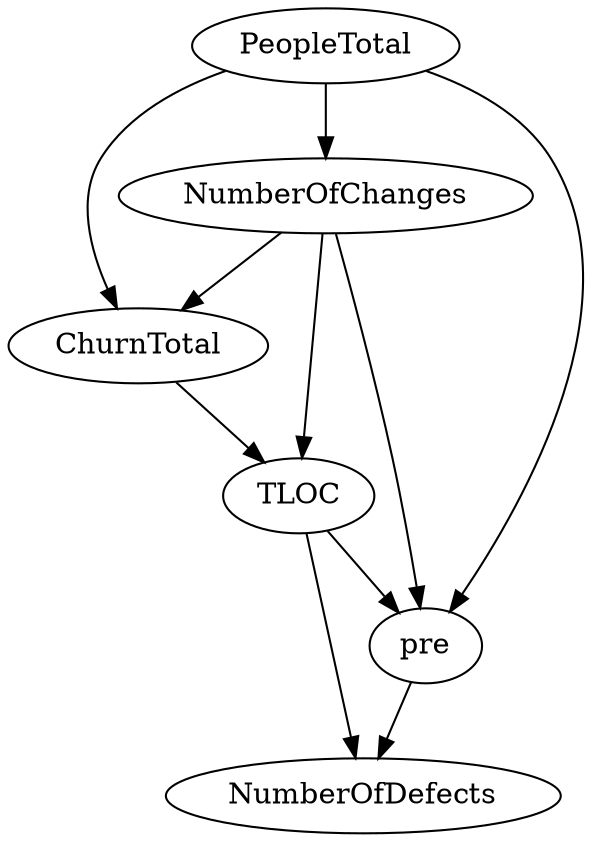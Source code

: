 digraph {
   PeopleTotal;
   NumberOfChanges;
   ChurnTotal;
   TLOC;
   pre;
   NumberOfDefects;
   PeopleTotal -> NumberOfChanges;
   PeopleTotal -> ChurnTotal;
   PeopleTotal -> pre;
   NumberOfChanges -> ChurnTotal;
   NumberOfChanges -> TLOC;
   NumberOfChanges -> pre;
   ChurnTotal -> TLOC;
   TLOC -> pre;
   TLOC -> NumberOfDefects;
   pre -> NumberOfDefects;
}
